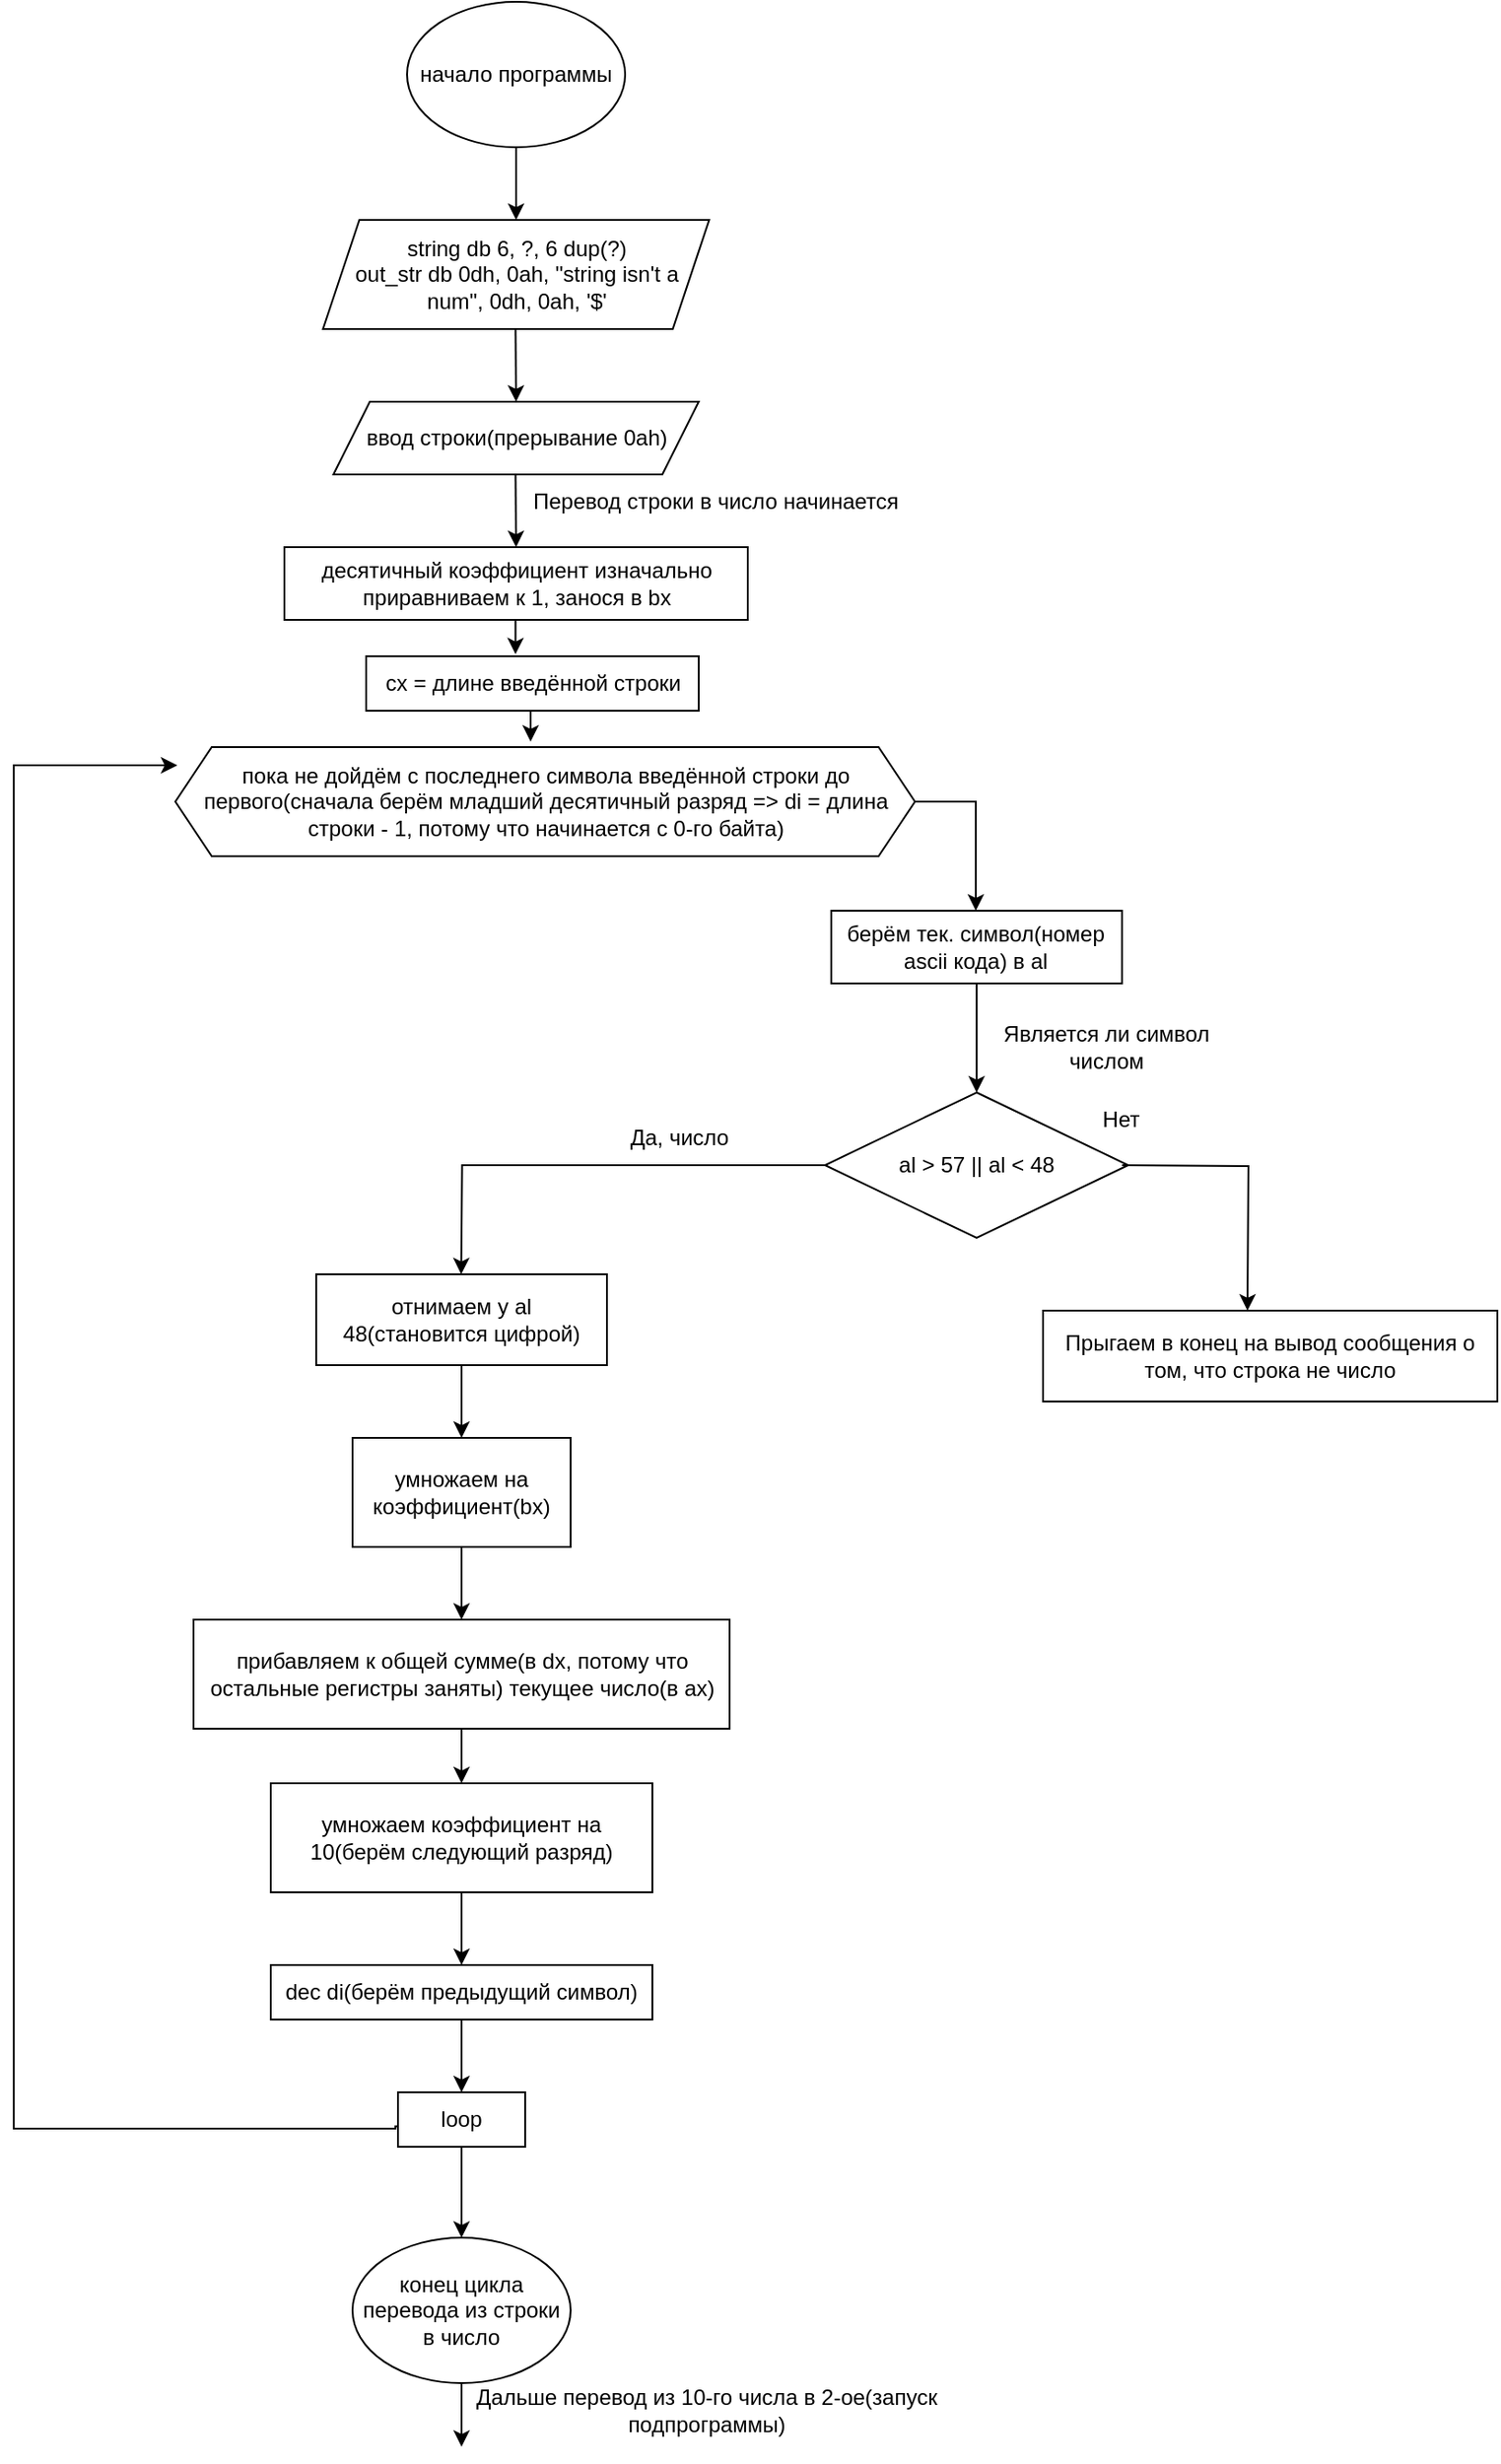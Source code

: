 <mxfile version="26.0.10">
  <diagram id="C5RBs43oDa-KdzZeNtuy" name="Page-1">
    <mxGraphModel dx="836" dy="735" grid="1" gridSize="10" guides="1" tooltips="1" connect="1" arrows="1" fold="1" page="1" pageScale="1" pageWidth="827" pageHeight="1169" math="0" shadow="0">
      <root>
        <mxCell id="WIyWlLk6GJQsqaUBKTNV-0" />
        <mxCell id="WIyWlLk6GJQsqaUBKTNV-1" parent="WIyWlLk6GJQsqaUBKTNV-0" />
        <mxCell id="ezsCKuzCL39npm8rFLfG-0" value="&lt;div&gt;начало программы&lt;/div&gt;" style="ellipse;whiteSpace=wrap;html=1;" vertex="1" parent="WIyWlLk6GJQsqaUBKTNV-1">
          <mxGeometry x="360" y="40" width="120" height="80" as="geometry" />
        </mxCell>
        <mxCell id="ezsCKuzCL39npm8rFLfG-1" value="" style="endArrow=classic;html=1;rounded=0;" edge="1" parent="WIyWlLk6GJQsqaUBKTNV-1">
          <mxGeometry width="50" height="50" relative="1" as="geometry">
            <mxPoint x="420" y="120" as="sourcePoint" />
            <mxPoint x="420" y="160" as="targetPoint" />
          </mxGeometry>
        </mxCell>
        <mxCell id="ezsCKuzCL39npm8rFLfG-2" value="&lt;div&gt;string db 6, ?, 6 dup(?)&lt;/div&gt;&lt;div&gt;out_str db 0dh, 0ah, &quot;string isn&#39;t a num&quot;, 0dh, 0ah, &#39;$&#39;&lt;/div&gt;" style="shape=parallelogram;perimeter=parallelogramPerimeter;whiteSpace=wrap;html=1;fixedSize=1;" vertex="1" parent="WIyWlLk6GJQsqaUBKTNV-1">
          <mxGeometry x="313.75" y="160" width="212.5" height="60" as="geometry" />
        </mxCell>
        <mxCell id="ezsCKuzCL39npm8rFLfG-3" value="" style="endArrow=classic;html=1;rounded=0;" edge="1" parent="WIyWlLk6GJQsqaUBKTNV-1">
          <mxGeometry width="50" height="50" relative="1" as="geometry">
            <mxPoint x="419.71" y="220" as="sourcePoint" />
            <mxPoint x="420" y="260" as="targetPoint" />
          </mxGeometry>
        </mxCell>
        <mxCell id="ezsCKuzCL39npm8rFLfG-5" value="ввод строки(прерывание 0ah)" style="shape=parallelogram;perimeter=parallelogramPerimeter;whiteSpace=wrap;html=1;fixedSize=1;" vertex="1" parent="WIyWlLk6GJQsqaUBKTNV-1">
          <mxGeometry x="319.5" y="260" width="201" height="40" as="geometry" />
        </mxCell>
        <mxCell id="ezsCKuzCL39npm8rFLfG-6" value="" style="endArrow=classic;html=1;rounded=0;" edge="1" parent="WIyWlLk6GJQsqaUBKTNV-1">
          <mxGeometry width="50" height="50" relative="1" as="geometry">
            <mxPoint x="419.71" y="300" as="sourcePoint" />
            <mxPoint x="420" y="340" as="targetPoint" />
          </mxGeometry>
        </mxCell>
        <mxCell id="ezsCKuzCL39npm8rFLfG-7" value="Перевод строки в число начинается" style="text;html=1;align=center;verticalAlign=middle;whiteSpace=wrap;rounded=0;" vertex="1" parent="WIyWlLk6GJQsqaUBKTNV-1">
          <mxGeometry x="419.5" y="300" width="220" height="30" as="geometry" />
        </mxCell>
        <mxCell id="ezsCKuzCL39npm8rFLfG-43" style="edgeStyle=orthogonalEdgeStyle;rounded=0;orthogonalLoop=1;jettySize=auto;html=1;entryX=0.5;entryY=0;entryDx=0;entryDy=0;exitX=1;exitY=0.5;exitDx=0;exitDy=0;" edge="1" parent="WIyWlLk6GJQsqaUBKTNV-1" source="ezsCKuzCL39npm8rFLfG-8" target="ezsCKuzCL39npm8rFLfG-10">
          <mxGeometry relative="1" as="geometry">
            <Array as="points">
              <mxPoint x="673" y="480" />
              <mxPoint x="673" y="540" />
            </Array>
          </mxGeometry>
        </mxCell>
        <mxCell id="ezsCKuzCL39npm8rFLfG-8" value="пока не дойдём с последнего символа введённой строки до первого(сначала берём младший десятичный разряд =&amp;gt; di = длина строки - 1, потому что начинается с 0-го байта)" style="shape=hexagon;perimeter=hexagonPerimeter2;whiteSpace=wrap;html=1;fixedSize=1;" vertex="1" parent="WIyWlLk6GJQsqaUBKTNV-1">
          <mxGeometry x="232.5" y="450" width="407" height="60" as="geometry" />
        </mxCell>
        <mxCell id="ezsCKuzCL39npm8rFLfG-37" style="edgeStyle=orthogonalEdgeStyle;rounded=0;orthogonalLoop=1;jettySize=auto;html=1;entryX=0.5;entryY=0;entryDx=0;entryDy=0;" edge="1" parent="WIyWlLk6GJQsqaUBKTNV-1" source="ezsCKuzCL39npm8rFLfG-10" target="ezsCKuzCL39npm8rFLfG-12">
          <mxGeometry relative="1" as="geometry" />
        </mxCell>
        <mxCell id="ezsCKuzCL39npm8rFLfG-10" value="берём тек. символ(номер ascii кода) в al" style="rounded=0;whiteSpace=wrap;html=1;" vertex="1" parent="WIyWlLk6GJQsqaUBKTNV-1">
          <mxGeometry x="593.44" y="540" width="160" height="40" as="geometry" />
        </mxCell>
        <mxCell id="ezsCKuzCL39npm8rFLfG-23" style="edgeStyle=orthogonalEdgeStyle;rounded=0;orthogonalLoop=1;jettySize=auto;html=1;" edge="1" parent="WIyWlLk6GJQsqaUBKTNV-1" source="ezsCKuzCL39npm8rFLfG-12">
          <mxGeometry relative="1" as="geometry">
            <mxPoint x="389.786" y="740" as="targetPoint" />
          </mxGeometry>
        </mxCell>
        <mxCell id="ezsCKuzCL39npm8rFLfG-12" value="al &amp;gt; 57 || al &amp;lt; 48" style="rhombus;whiteSpace=wrap;html=1;" vertex="1" parent="WIyWlLk6GJQsqaUBKTNV-1">
          <mxGeometry x="590" y="640" width="166.87" height="80" as="geometry" />
        </mxCell>
        <mxCell id="ezsCKuzCL39npm8rFLfG-15" value="Является ли символ числом" style="text;html=1;align=center;verticalAlign=middle;whiteSpace=wrap;rounded=0;" vertex="1" parent="WIyWlLk6GJQsqaUBKTNV-1">
          <mxGeometry x="670" y="600" width="150" height="30" as="geometry" />
        </mxCell>
        <mxCell id="ezsCKuzCL39npm8rFLfG-18" value="Нет" style="text;html=1;align=center;verticalAlign=middle;whiteSpace=wrap;rounded=0;" vertex="1" parent="WIyWlLk6GJQsqaUBKTNV-1">
          <mxGeometry x="723.43" y="640" width="60" height="30" as="geometry" />
        </mxCell>
        <mxCell id="ezsCKuzCL39npm8rFLfG-19" value="Прыгаем в конец на вывод сообщения о том, что строка не число" style="rounded=0;whiteSpace=wrap;html=1;" vertex="1" parent="WIyWlLk6GJQsqaUBKTNV-1">
          <mxGeometry x="710" y="760" width="250" height="50" as="geometry" />
        </mxCell>
        <mxCell id="ezsCKuzCL39npm8rFLfG-24" value="Да, число" style="text;html=1;align=center;verticalAlign=middle;whiteSpace=wrap;rounded=0;" vertex="1" parent="WIyWlLk6GJQsqaUBKTNV-1">
          <mxGeometry x="480" y="650" width="60" height="30" as="geometry" />
        </mxCell>
        <mxCell id="ezsCKuzCL39npm8rFLfG-25" value="десятичный коэффициент изначально приравниваем к 1, занося в bx" style="rounded=0;whiteSpace=wrap;html=1;" vertex="1" parent="WIyWlLk6GJQsqaUBKTNV-1">
          <mxGeometry x="292.5" y="340" width="255" height="40" as="geometry" />
        </mxCell>
        <mxCell id="ezsCKuzCL39npm8rFLfG-29" style="edgeStyle=orthogonalEdgeStyle;rounded=0;orthogonalLoop=1;jettySize=auto;html=1;" edge="1" parent="WIyWlLk6GJQsqaUBKTNV-1" source="ezsCKuzCL39npm8rFLfG-28" target="ezsCKuzCL39npm8rFLfG-30">
          <mxGeometry relative="1" as="geometry">
            <mxPoint x="390" y="840" as="targetPoint" />
          </mxGeometry>
        </mxCell>
        <mxCell id="ezsCKuzCL39npm8rFLfG-28" value="отнимаем у al 48(становится цифрой)" style="rounded=0;whiteSpace=wrap;html=1;" vertex="1" parent="WIyWlLk6GJQsqaUBKTNV-1">
          <mxGeometry x="310" y="740" width="160" height="50" as="geometry" />
        </mxCell>
        <mxCell id="ezsCKuzCL39npm8rFLfG-31" style="edgeStyle=orthogonalEdgeStyle;rounded=0;orthogonalLoop=1;jettySize=auto;html=1;" edge="1" parent="WIyWlLk6GJQsqaUBKTNV-1" source="ezsCKuzCL39npm8rFLfG-30" target="ezsCKuzCL39npm8rFLfG-32">
          <mxGeometry relative="1" as="geometry">
            <mxPoint x="390" y="940" as="targetPoint" />
          </mxGeometry>
        </mxCell>
        <mxCell id="ezsCKuzCL39npm8rFLfG-30" value="умножаем на коэффициент(bx)" style="rounded=0;whiteSpace=wrap;html=1;" vertex="1" parent="WIyWlLk6GJQsqaUBKTNV-1">
          <mxGeometry x="330" y="830" width="120" height="60" as="geometry" />
        </mxCell>
        <mxCell id="ezsCKuzCL39npm8rFLfG-33" style="edgeStyle=orthogonalEdgeStyle;rounded=0;orthogonalLoop=1;jettySize=auto;html=1;" edge="1" parent="WIyWlLk6GJQsqaUBKTNV-1" source="ezsCKuzCL39npm8rFLfG-32" target="ezsCKuzCL39npm8rFLfG-34">
          <mxGeometry relative="1" as="geometry">
            <mxPoint x="390" y="1030" as="targetPoint" />
          </mxGeometry>
        </mxCell>
        <mxCell id="ezsCKuzCL39npm8rFLfG-32" value="прибавляем к общей сумме(в dx, потому что остальные регистры заняты) текущее число(в ax)" style="rounded=0;whiteSpace=wrap;html=1;" vertex="1" parent="WIyWlLk6GJQsqaUBKTNV-1">
          <mxGeometry x="242.5" y="930" width="295" height="60" as="geometry" />
        </mxCell>
        <mxCell id="ezsCKuzCL39npm8rFLfG-39" style="edgeStyle=orthogonalEdgeStyle;rounded=0;orthogonalLoop=1;jettySize=auto;html=1;" edge="1" parent="WIyWlLk6GJQsqaUBKTNV-1" source="ezsCKuzCL39npm8rFLfG-34" target="ezsCKuzCL39npm8rFLfG-41">
          <mxGeometry relative="1" as="geometry">
            <mxPoint x="390" y="1130" as="targetPoint" />
          </mxGeometry>
        </mxCell>
        <mxCell id="ezsCKuzCL39npm8rFLfG-34" value="умножаем коэффициент на 10(берём следующий разряд)" style="rounded=0;whiteSpace=wrap;html=1;" vertex="1" parent="WIyWlLk6GJQsqaUBKTNV-1">
          <mxGeometry x="285" y="1020" width="210" height="60" as="geometry" />
        </mxCell>
        <mxCell id="ezsCKuzCL39npm8rFLfG-38" style="edgeStyle=orthogonalEdgeStyle;rounded=0;orthogonalLoop=1;jettySize=auto;html=1;" edge="1" parent="WIyWlLk6GJQsqaUBKTNV-1">
          <mxGeometry relative="1" as="geometry">
            <mxPoint x="753.444" y="680.002" as="sourcePoint" />
            <mxPoint x="822.477" y="760" as="targetPoint" />
          </mxGeometry>
        </mxCell>
        <mxCell id="ezsCKuzCL39npm8rFLfG-42" style="edgeStyle=orthogonalEdgeStyle;rounded=0;orthogonalLoop=1;jettySize=auto;html=1;exitX=0.02;exitY=0.626;exitDx=0;exitDy=0;exitPerimeter=0;" edge="1" parent="WIyWlLk6GJQsqaUBKTNV-1">
          <mxGeometry relative="1" as="geometry">
            <mxPoint x="360" y="1208.78" as="sourcePoint" />
            <mxPoint x="233.6" y="460" as="targetPoint" />
            <Array as="points">
              <mxPoint x="353.6" y="1209" />
              <mxPoint x="143.6" y="1210" />
              <mxPoint x="143.6" y="460" />
            </Array>
          </mxGeometry>
        </mxCell>
        <mxCell id="ezsCKuzCL39npm8rFLfG-44" style="edgeStyle=orthogonalEdgeStyle;rounded=0;orthogonalLoop=1;jettySize=auto;html=1;" edge="1" parent="WIyWlLk6GJQsqaUBKTNV-1" source="ezsCKuzCL39npm8rFLfG-41" target="ezsCKuzCL39npm8rFLfG-45">
          <mxGeometry relative="1" as="geometry">
            <mxPoint x="390" y="1220" as="targetPoint" />
          </mxGeometry>
        </mxCell>
        <mxCell id="ezsCKuzCL39npm8rFLfG-41" value="dec di(берём предыдущий символ)" style="rounded=0;whiteSpace=wrap;html=1;" vertex="1" parent="WIyWlLk6GJQsqaUBKTNV-1">
          <mxGeometry x="285" y="1120" width="210" height="30" as="geometry" />
        </mxCell>
        <mxCell id="ezsCKuzCL39npm8rFLfG-47" style="edgeStyle=orthogonalEdgeStyle;rounded=0;orthogonalLoop=1;jettySize=auto;html=1;" edge="1" parent="WIyWlLk6GJQsqaUBKTNV-1" source="ezsCKuzCL39npm8rFLfG-45">
          <mxGeometry relative="1" as="geometry">
            <mxPoint x="390" y="1270" as="targetPoint" />
          </mxGeometry>
        </mxCell>
        <mxCell id="ezsCKuzCL39npm8rFLfG-45" value="loop" style="rounded=0;whiteSpace=wrap;html=1;" vertex="1" parent="WIyWlLk6GJQsqaUBKTNV-1">
          <mxGeometry x="355" y="1190" width="70" height="30" as="geometry" />
        </mxCell>
        <mxCell id="ezsCKuzCL39npm8rFLfG-49" style="edgeStyle=orthogonalEdgeStyle;rounded=0;orthogonalLoop=1;jettySize=auto;html=1;" edge="1" parent="WIyWlLk6GJQsqaUBKTNV-1" source="ezsCKuzCL39npm8rFLfG-48">
          <mxGeometry relative="1" as="geometry">
            <mxPoint x="390" y="1385" as="targetPoint" />
          </mxGeometry>
        </mxCell>
        <mxCell id="ezsCKuzCL39npm8rFLfG-48" value="конец цикла перевода из строки в число" style="ellipse;whiteSpace=wrap;html=1;" vertex="1" parent="WIyWlLk6GJQsqaUBKTNV-1">
          <mxGeometry x="330" y="1270" width="120" height="80" as="geometry" />
        </mxCell>
        <mxCell id="ezsCKuzCL39npm8rFLfG-51" value="Дальше перевод из 10-го числа в 2-ое(запуск подпрограммы)" style="text;html=1;align=center;verticalAlign=middle;whiteSpace=wrap;rounded=0;" vertex="1" parent="WIyWlLk6GJQsqaUBKTNV-1">
          <mxGeometry x="380" y="1340" width="290" height="50" as="geometry" />
        </mxCell>
        <mxCell id="ezsCKuzCL39npm8rFLfG-52" value="cx = длине введённой строки" style="rounded=0;whiteSpace=wrap;html=1;" vertex="1" parent="WIyWlLk6GJQsqaUBKTNV-1">
          <mxGeometry x="337.5" y="400" width="183" height="30" as="geometry" />
        </mxCell>
        <mxCell id="ezsCKuzCL39npm8rFLfG-55" style="edgeStyle=orthogonalEdgeStyle;rounded=0;orthogonalLoop=1;jettySize=auto;html=1;entryX=0.449;entryY=-0.036;entryDx=0;entryDy=0;entryPerimeter=0;" edge="1" parent="WIyWlLk6GJQsqaUBKTNV-1" source="ezsCKuzCL39npm8rFLfG-25" target="ezsCKuzCL39npm8rFLfG-52">
          <mxGeometry relative="1" as="geometry">
            <Array as="points">
              <mxPoint x="420" y="389" />
            </Array>
          </mxGeometry>
        </mxCell>
        <mxCell id="ezsCKuzCL39npm8rFLfG-60" style="edgeStyle=orthogonalEdgeStyle;rounded=0;orthogonalLoop=1;jettySize=auto;html=1;entryX=0.481;entryY=-0.055;entryDx=0;entryDy=0;entryPerimeter=0;" edge="1" parent="WIyWlLk6GJQsqaUBKTNV-1" source="ezsCKuzCL39npm8rFLfG-52" target="ezsCKuzCL39npm8rFLfG-8">
          <mxGeometry relative="1" as="geometry">
            <Array as="points">
              <mxPoint x="428" y="447" />
              <mxPoint x="428" y="447" />
            </Array>
          </mxGeometry>
        </mxCell>
      </root>
    </mxGraphModel>
  </diagram>
</mxfile>
